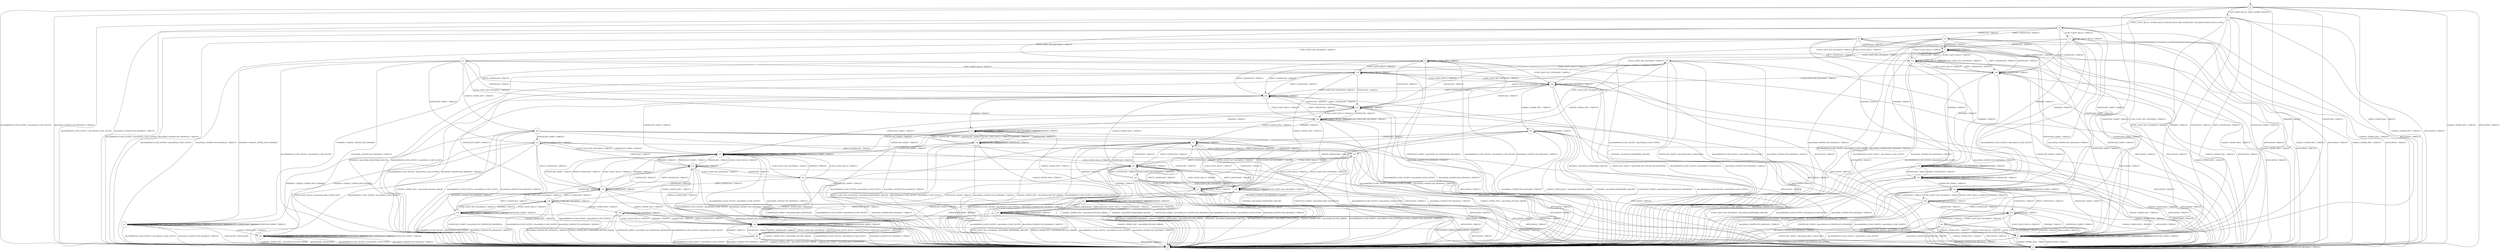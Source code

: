 digraph g {

	s0 [shape="circle" label="s0"];
	s1 [shape="circle" label="s1"];
	s2 [shape="circle" label="s2"];
	s3 [shape="circle" label="s3"];
	s4 [shape="circle" label="s4"];
	s5 [shape="circle" label="s5"];
	s6 [shape="circle" label="s6"];
	s7 [shape="circle" label="s7"];
	s8 [shape="circle" label="s8"];
	s9 [shape="circle" label="s9"];
	s10 [shape="circle" label="s10"];
	s11 [shape="circle" label="s11"];
	s12 [shape="circle" label="s12"];
	s13 [shape="circle" label="s13"];
	s14 [shape="circle" label="s14"];
	s15 [shape="circle" label="s15"];
	s16 [shape="circle" label="s16"];
	s17 [shape="circle" label="s17"];
	s18 [shape="circle" label="s18"];
	s19 [shape="circle" label="s19"];
	s20 [shape="circle" label="s20"];
	s21 [shape="circle" label="s21"];
	s22 [shape="circle" label="s22"];
	s23 [shape="circle" label="s23"];
	s24 [shape="circle" label="s24"];
	s25 [shape="circle" label="s25"];
	s26 [shape="circle" label="s26"];
	s27 [shape="circle" label="s27"];
	s28 [shape="circle" label="s28"];
	s29 [shape="circle" label="s29"];
	s30 [shape="circle" label="s30"];
	s31 [shape="circle" label="s31"];
	s32 [shape="circle" label="s32"];
	s33 [shape="circle" label="s33"];
	s34 [shape="circle" label="s34"];
	s35 [shape="circle" label="s35"];
	s36 [shape="circle" label="s36"];
	s37 [shape="circle" label="s37"];
	s38 [shape="circle" label="s38"];
	s39 [shape="circle" label="s39"];
	s40 [shape="circle" label="s40"];
	s41 [shape="circle" label="s41"];
	s42 [shape="circle" label="s42"];
	s43 [shape="circle" label="s43"];
	s44 [shape="circle" label="s44"];
	s45 [shape="circle" label="s45"];
	s46 [shape="circle" label="s46"];
	s47 [shape="circle" label="s47"];
	s48 [shape="circle" label="s48"];
	s49 [shape="circle" label="s49"];
	s0 -> s2 [label="ECDH_CLIENT_HELLO / HELLO_VERIFY_REQUEST+"];
	s0 -> s4 [label="ECDH_CLIENT_KEY_EXCHANGE / TIMEOUT"];
	s0 -> s1 [label="CHANGE_CIPHER_SPEC / TIMEOUT"];
	s0 -> s4 [label="FINISHED / TIMEOUT"];
	s0 -> s1 [label="APPLICATION / TIMEOUT"];
	s0 -> s4 [label="CERTIFICATE / TIMEOUT"];
	s0 -> s4 [label="EMPTY_CERTIFICATE / TIMEOUT"];
	s0 -> s4 [label="CERTIFICATE_VERIFY / TIMEOUT"];
	s0 -> s3 [label="Alert(WARNING,CLOSE_NOTIFY) / Alert(FATAL,CLOSE_NOTIFY)"];
	s0 -> s3 [label="Alert(FATAL,UNEXPECTED_MESSAGE) / TIMEOUT"];
	s1 -> s1 [label="ECDH_CLIENT_HELLO / TIMEOUT"];
	s1 -> s1 [label="ECDH_CLIENT_KEY_EXCHANGE / TIMEOUT"];
	s1 -> s1 [label="CHANGE_CIPHER_SPEC / TIMEOUT"];
	s1 -> s1 [label="FINISHED / TIMEOUT"];
	s1 -> s1 [label="APPLICATION / TIMEOUT"];
	s1 -> s1 [label="CERTIFICATE / TIMEOUT"];
	s1 -> s1 [label="EMPTY_CERTIFICATE / TIMEOUT"];
	s1 -> s1 [label="CERTIFICATE_VERIFY / TIMEOUT"];
	s1 -> s1 [label="Alert(WARNING,CLOSE_NOTIFY) / TIMEOUT"];
	s1 -> s1 [label="Alert(FATAL,UNEXPECTED_MESSAGE) / TIMEOUT"];
	s2 -> s5 [label="ECDH_CLIENT_HELLO / SERVER_HELLO,CERTIFICATE,ECDHE_SERVER_KEY_EXCHANGE,SERVER_HELLO_DONE"];
	s2 -> s4 [label="ECDH_CLIENT_KEY_EXCHANGE / TIMEOUT"];
	s2 -> s1 [label="CHANGE_CIPHER_SPEC / TIMEOUT"];
	s2 -> s4 [label="FINISHED / TIMEOUT"];
	s2 -> s1 [label="APPLICATION / TIMEOUT"];
	s2 -> s4 [label="CERTIFICATE / TIMEOUT"];
	s2 -> s4 [label="EMPTY_CERTIFICATE / TIMEOUT"];
	s2 -> s4 [label="CERTIFICATE_VERIFY / TIMEOUT"];
	s2 -> s3 [label="Alert(WARNING,CLOSE_NOTIFY) / Alert(FATAL,CLOSE_NOTIFY)"];
	s2 -> s3 [label="Alert(FATAL,UNEXPECTED_MESSAGE) / TIMEOUT"];
	s3 -> s3 [label="ECDH_CLIENT_HELLO / SOCKET_CLOSED"];
	s3 -> s3 [label="ECDH_CLIENT_KEY_EXCHANGE / SOCKET_CLOSED"];
	s3 -> s3 [label="CHANGE_CIPHER_SPEC / SOCKET_CLOSED"];
	s3 -> s3 [label="FINISHED / SOCKET_CLOSED"];
	s3 -> s3 [label="APPLICATION / SOCKET_CLOSED"];
	s3 -> s3 [label="CERTIFICATE / SOCKET_CLOSED"];
	s3 -> s3 [label="EMPTY_CERTIFICATE / SOCKET_CLOSED"];
	s3 -> s3 [label="CERTIFICATE_VERIFY / SOCKET_CLOSED"];
	s3 -> s3 [label="Alert(WARNING,CLOSE_NOTIFY) / SOCKET_CLOSED"];
	s3 -> s3 [label="Alert(FATAL,UNEXPECTED_MESSAGE) / SOCKET_CLOSED"];
	s4 -> s4 [label="ECDH_CLIENT_HELLO / TIMEOUT"];
	s4 -> s4 [label="ECDH_CLIENT_KEY_EXCHANGE / TIMEOUT"];
	s4 -> s1 [label="CHANGE_CIPHER_SPEC / TIMEOUT"];
	s4 -> s4 [label="FINISHED / TIMEOUT"];
	s4 -> s1 [label="APPLICATION / TIMEOUT"];
	s4 -> s4 [label="CERTIFICATE / TIMEOUT"];
	s4 -> s4 [label="EMPTY_CERTIFICATE / TIMEOUT"];
	s4 -> s4 [label="CERTIFICATE_VERIFY / TIMEOUT"];
	s4 -> s3 [label="Alert(WARNING,CLOSE_NOTIFY) / Alert(FATAL,CLOSE_NOTIFY)"];
	s4 -> s3 [label="Alert(FATAL,UNEXPECTED_MESSAGE) / TIMEOUT"];
	s5 -> s17 [label="ECDH_CLIENT_HELLO / TIMEOUT"];
	s5 -> s9 [label="ECDH_CLIENT_KEY_EXCHANGE / TIMEOUT"];
	s5 -> s1 [label="CHANGE_CIPHER_SPEC / TIMEOUT"];
	s5 -> s10 [label="FINISHED / TIMEOUT"];
	s5 -> s1 [label="APPLICATION / TIMEOUT"];
	s5 -> s6 [label="CERTIFICATE / TIMEOUT"];
	s5 -> s14 [label="EMPTY_CERTIFICATE / TIMEOUT"];
	s5 -> s43 [label="CERTIFICATE_VERIFY / TIMEOUT"];
	s5 -> s3 [label="Alert(WARNING,CLOSE_NOTIFY) / Alert(FATAL,CLOSE_NOTIFY)"];
	s5 -> s3 [label="Alert(FATAL,UNEXPECTED_MESSAGE) / TIMEOUT"];
	s6 -> s15 [label="ECDH_CLIENT_HELLO / TIMEOUT"];
	s6 -> s11 [label="ECDH_CLIENT_KEY_EXCHANGE / TIMEOUT"];
	s6 -> s1 [label="CHANGE_CIPHER_SPEC / TIMEOUT"];
	s6 -> s16 [label="FINISHED / TIMEOUT"];
	s6 -> s1 [label="APPLICATION / TIMEOUT"];
	s6 -> s7 [label="CERTIFICATE / TIMEOUT"];
	s6 -> s26 [label="EMPTY_CERTIFICATE / TIMEOUT"];
	s6 -> s4 [label="CERTIFICATE_VERIFY / TIMEOUT"];
	s6 -> s3 [label="Alert(WARNING,CLOSE_NOTIFY) / Alert(FATAL,CLOSE_NOTIFY)"];
	s6 -> s3 [label="Alert(FATAL,UNEXPECTED_MESSAGE) / TIMEOUT"];
	s7 -> s15 [label="ECDH_CLIENT_HELLO / TIMEOUT"];
	s7 -> s8 [label="ECDH_CLIENT_KEY_EXCHANGE / TIMEOUT"];
	s7 -> s1 [label="CHANGE_CIPHER_SPEC / TIMEOUT"];
	s7 -> s16 [label="FINISHED / TIMEOUT"];
	s7 -> s1 [label="APPLICATION / TIMEOUT"];
	s7 -> s7 [label="CERTIFICATE / TIMEOUT"];
	s7 -> s26 [label="EMPTY_CERTIFICATE / TIMEOUT"];
	s7 -> s4 [label="CERTIFICATE_VERIFY / TIMEOUT"];
	s7 -> s3 [label="Alert(WARNING,CLOSE_NOTIFY) / Alert(FATAL,CLOSE_NOTIFY)"];
	s7 -> s3 [label="Alert(FATAL,UNEXPECTED_MESSAGE) / TIMEOUT"];
	s8 -> s18 [label="ECDH_CLIENT_HELLO / TIMEOUT"];
	s8 -> s30 [label="ECDH_CLIENT_KEY_EXCHANGE / TIMEOUT"];
	s8 -> s47 [label="CHANGE_CIPHER_SPEC / TIMEOUT"];
	s8 -> s3 [label="FINISHED / Alert(FATAL,HANDSHAKE_FAILURE)"];
	s8 -> s1 [label="APPLICATION / TIMEOUT"];
	s8 -> s24 [label="CERTIFICATE / TIMEOUT"];
	s8 -> s20 [label="EMPTY_CERTIFICATE / TIMEOUT"];
	s8 -> s3 [label="CERTIFICATE_VERIFY / Alert(FATAL,BAD_CERTIFICATE)"];
	s8 -> s3 [label="Alert(WARNING,CLOSE_NOTIFY) / Alert(FATAL,CLOSE_NOTIFY)"];
	s8 -> s3 [label="Alert(FATAL,UNEXPECTED_MESSAGE) / TIMEOUT"];
	s9 -> s18 [label="ECDH_CLIENT_HELLO / TIMEOUT"];
	s9 -> s19 [label="ECDH_CLIENT_KEY_EXCHANGE / TIMEOUT"];
	s9 -> s9 [label="CHANGE_CIPHER_SPEC / TIMEOUT"];
	s9 -> s13 [label="FINISHED / CHANGE_CIPHER_SPEC,FINISHED"];
	s9 -> s1 [label="APPLICATION / TIMEOUT"];
	s9 -> s24 [label="CERTIFICATE / TIMEOUT"];
	s9 -> s20 [label="EMPTY_CERTIFICATE / TIMEOUT"];
	s9 -> s3 [label="CERTIFICATE_VERIFY / Alert(FATAL,NO_CERTIFICATE_RESERVED)"];
	s9 -> s3 [label="Alert(WARNING,CLOSE_NOTIFY) / Alert(FATAL,CLOSE_NOTIFY)"];
	s9 -> s3 [label="Alert(FATAL,UNEXPECTED_MESSAGE) / TIMEOUT"];
	s10 -> s10 [label="ECDH_CLIENT_HELLO / TIMEOUT"];
	s10 -> s3 [label="ECDH_CLIENT_KEY_EXCHANGE / Alert(FATAL,HANDSHAKE_FAILURE)"];
	s10 -> s1 [label="CHANGE_CIPHER_SPEC / TIMEOUT"];
	s10 -> s10 [label="FINISHED / TIMEOUT"];
	s10 -> s1 [label="APPLICATION / TIMEOUT"];
	s10 -> s10 [label="CERTIFICATE / TIMEOUT"];
	s10 -> s10 [label="EMPTY_CERTIFICATE / TIMEOUT"];
	s10 -> s43 [label="CERTIFICATE_VERIFY / TIMEOUT"];
	s10 -> s3 [label="Alert(WARNING,CLOSE_NOTIFY) / Alert(FATAL,CLOSE_NOTIFY)"];
	s10 -> s3 [label="Alert(FATAL,UNEXPECTED_MESSAGE) / TIMEOUT"];
	s11 -> s18 [label="ECDH_CLIENT_HELLO / TIMEOUT"];
	s11 -> s30 [label="ECDH_CLIENT_KEY_EXCHANGE / TIMEOUT"];
	s11 -> s36 [label="CHANGE_CIPHER_SPEC / TIMEOUT"];
	s11 -> s13 [label="FINISHED / CHANGE_CIPHER_SPEC,FINISHED"];
	s11 -> s1 [label="APPLICATION / TIMEOUT"];
	s11 -> s24 [label="CERTIFICATE / TIMEOUT"];
	s11 -> s20 [label="EMPTY_CERTIFICATE / TIMEOUT"];
	s11 -> s12 [label="CERTIFICATE_VERIFY / TIMEOUT"];
	s11 -> s3 [label="Alert(WARNING,CLOSE_NOTIFY) / Alert(FATAL,CLOSE_NOTIFY)"];
	s11 -> s3 [label="Alert(FATAL,UNEXPECTED_MESSAGE) / TIMEOUT"];
	s12 -> s3 [label="ECDH_CLIENT_HELLO / Alert(FATAL,BAD_CERTIFICATE)"];
	s12 -> s35 [label="ECDH_CLIENT_KEY_EXCHANGE / TIMEOUT"];
	s12 -> s12 [label="CHANGE_CIPHER_SPEC / TIMEOUT"];
	s12 -> s13 [label="FINISHED / CHANGE_CIPHER_SPEC,FINISHED"];
	s12 -> s1 [label="APPLICATION / TIMEOUT"];
	s12 -> s21 [label="CERTIFICATE / TIMEOUT"];
	s12 -> s41 [label="EMPTY_CERTIFICATE / TIMEOUT"];
	s12 -> s35 [label="CERTIFICATE_VERIFY / TIMEOUT"];
	s12 -> s3 [label="Alert(WARNING,CLOSE_NOTIFY) / Alert(FATAL,CLOSE_NOTIFY)"];
	s12 -> s3 [label="Alert(FATAL,UNEXPECTED_MESSAGE) / TIMEOUT"];
	s13 -> s13 [label="ECDH_CLIENT_HELLO / TIMEOUT"];
	s13 -> s13 [label="ECDH_CLIENT_KEY_EXCHANGE / TIMEOUT"];
	s13 -> s42 [label="CHANGE_CIPHER_SPEC / TIMEOUT"];
	s13 -> s13 [label="FINISHED / TIMEOUT"];
	s13 -> s3 [label="APPLICATION / APPLICATION"];
	s13 -> s13 [label="CERTIFICATE / TIMEOUT"];
	s13 -> s13 [label="EMPTY_CERTIFICATE / TIMEOUT"];
	s13 -> s13 [label="CERTIFICATE_VERIFY / TIMEOUT"];
	s13 -> s3 [label="Alert(WARNING,CLOSE_NOTIFY) / Alert(FATAL,CLOSE_NOTIFY)"];
	s13 -> s3 [label="Alert(FATAL,UNEXPECTED_MESSAGE) / TIMEOUT"];
	s14 -> s15 [label="ECDH_CLIENT_HELLO / TIMEOUT"];
	s14 -> s9 [label="ECDH_CLIENT_KEY_EXCHANGE / TIMEOUT"];
	s14 -> s1 [label="CHANGE_CIPHER_SPEC / TIMEOUT"];
	s14 -> s16 [label="FINISHED / TIMEOUT"];
	s14 -> s1 [label="APPLICATION / TIMEOUT"];
	s14 -> s7 [label="CERTIFICATE / TIMEOUT"];
	s14 -> s26 [label="EMPTY_CERTIFICATE / TIMEOUT"];
	s14 -> s4 [label="CERTIFICATE_VERIFY / TIMEOUT"];
	s14 -> s3 [label="Alert(WARNING,CLOSE_NOTIFY) / Alert(FATAL,CLOSE_NOTIFY)"];
	s14 -> s3 [label="Alert(FATAL,UNEXPECTED_MESSAGE) / TIMEOUT"];
	s15 -> s15 [label="ECDH_CLIENT_HELLO / TIMEOUT"];
	s15 -> s15 [label="ECDH_CLIENT_KEY_EXCHANGE / TIMEOUT"];
	s15 -> s1 [label="CHANGE_CIPHER_SPEC / TIMEOUT"];
	s15 -> s16 [label="FINISHED / TIMEOUT"];
	s15 -> s1 [label="APPLICATION / TIMEOUT"];
	s15 -> s7 [label="CERTIFICATE / TIMEOUT"];
	s15 -> s26 [label="EMPTY_CERTIFICATE / TIMEOUT"];
	s15 -> s4 [label="CERTIFICATE_VERIFY / TIMEOUT"];
	s15 -> s3 [label="Alert(WARNING,CLOSE_NOTIFY) / Alert(FATAL,CLOSE_NOTIFY)"];
	s15 -> s3 [label="Alert(FATAL,UNEXPECTED_MESSAGE) / TIMEOUT"];
	s16 -> s16 [label="ECDH_CLIENT_HELLO / TIMEOUT"];
	s16 -> s16 [label="ECDH_CLIENT_KEY_EXCHANGE / TIMEOUT"];
	s16 -> s1 [label="CHANGE_CIPHER_SPEC / TIMEOUT"];
	s16 -> s16 [label="FINISHED / TIMEOUT"];
	s16 -> s1 [label="APPLICATION / TIMEOUT"];
	s16 -> s10 [label="CERTIFICATE / TIMEOUT"];
	s16 -> s10 [label="EMPTY_CERTIFICATE / TIMEOUT"];
	s16 -> s4 [label="CERTIFICATE_VERIFY / TIMEOUT"];
	s16 -> s3 [label="Alert(WARNING,CLOSE_NOTIFY) / Alert(FATAL,CLOSE_NOTIFY)"];
	s16 -> s3 [label="Alert(FATAL,UNEXPECTED_MESSAGE) / TIMEOUT"];
	s17 -> s17 [label="ECDH_CLIENT_HELLO / TIMEOUT"];
	s17 -> s19 [label="ECDH_CLIENT_KEY_EXCHANGE / TIMEOUT"];
	s17 -> s1 [label="CHANGE_CIPHER_SPEC / TIMEOUT"];
	s17 -> s10 [label="FINISHED / TIMEOUT"];
	s17 -> s1 [label="APPLICATION / TIMEOUT"];
	s17 -> s7 [label="CERTIFICATE / TIMEOUT"];
	s17 -> s26 [label="EMPTY_CERTIFICATE / TIMEOUT"];
	s17 -> s43 [label="CERTIFICATE_VERIFY / TIMEOUT"];
	s17 -> s3 [label="Alert(WARNING,CLOSE_NOTIFY) / Alert(FATAL,CLOSE_NOTIFY)"];
	s17 -> s3 [label="Alert(FATAL,UNEXPECTED_MESSAGE) / TIMEOUT"];
	s18 -> s18 [label="ECDH_CLIENT_HELLO / TIMEOUT"];
	s18 -> s19 [label="ECDH_CLIENT_KEY_EXCHANGE / TIMEOUT"];
	s18 -> s37 [label="CHANGE_CIPHER_SPEC / TIMEOUT"];
	s18 -> s3 [label="FINISHED / Alert(FATAL,HANDSHAKE_FAILURE)"];
	s18 -> s1 [label="APPLICATION / TIMEOUT"];
	s18 -> s24 [label="CERTIFICATE / TIMEOUT"];
	s18 -> s20 [label="EMPTY_CERTIFICATE / TIMEOUT"];
	s18 -> s33 [label="CERTIFICATE_VERIFY / TIMEOUT"];
	s18 -> s3 [label="Alert(WARNING,CLOSE_NOTIFY) / Alert(FATAL,CLOSE_NOTIFY)"];
	s18 -> s3 [label="Alert(FATAL,UNEXPECTED_MESSAGE) / TIMEOUT"];
	s19 -> s18 [label="ECDH_CLIENT_HELLO / TIMEOUT"];
	s19 -> s19 [label="ECDH_CLIENT_KEY_EXCHANGE / TIMEOUT"];
	s19 -> s40 [label="CHANGE_CIPHER_SPEC / TIMEOUT"];
	s19 -> s3 [label="FINISHED / Alert(FATAL,HANDSHAKE_FAILURE)"];
	s19 -> s1 [label="APPLICATION / TIMEOUT"];
	s19 -> s24 [label="CERTIFICATE / TIMEOUT"];
	s19 -> s20 [label="EMPTY_CERTIFICATE / TIMEOUT"];
	s19 -> s3 [label="CERTIFICATE_VERIFY / Alert(FATAL,NO_CERTIFICATE_RESERVED)"];
	s19 -> s3 [label="Alert(WARNING,CLOSE_NOTIFY) / Alert(FATAL,CLOSE_NOTIFY)"];
	s19 -> s3 [label="Alert(FATAL,UNEXPECTED_MESSAGE) / TIMEOUT"];
	s20 -> s30 [label="ECDH_CLIENT_HELLO / TIMEOUT"];
	s20 -> s19 [label="ECDH_CLIENT_KEY_EXCHANGE / TIMEOUT"];
	s20 -> s27 [label="CHANGE_CIPHER_SPEC / TIMEOUT"];
	s20 -> s31 [label="FINISHED / TIMEOUT"];
	s20 -> s1 [label="APPLICATION / TIMEOUT"];
	s20 -> s24 [label="CERTIFICATE / TIMEOUT"];
	s20 -> s20 [label="EMPTY_CERTIFICATE / TIMEOUT"];
	s20 -> s35 [label="CERTIFICATE_VERIFY / TIMEOUT"];
	s20 -> s3 [label="Alert(WARNING,CLOSE_NOTIFY) / Alert(FATAL,CLOSE_NOTIFY)"];
	s20 -> s3 [label="Alert(FATAL,UNEXPECTED_MESSAGE) / TIMEOUT"];
	s21 -> s35 [label="ECDH_CLIENT_HELLO / TIMEOUT"];
	s21 -> s23 [label="ECDH_CLIENT_KEY_EXCHANGE / TIMEOUT"];
	s21 -> s22 [label="CHANGE_CIPHER_SPEC / TIMEOUT"];
	s21 -> s35 [label="FINISHED / TIMEOUT"];
	s21 -> s1 [label="APPLICATION / TIMEOUT"];
	s21 -> s21 [label="CERTIFICATE / TIMEOUT"];
	s21 -> s41 [label="EMPTY_CERTIFICATE / TIMEOUT"];
	s21 -> s35 [label="CERTIFICATE_VERIFY / TIMEOUT"];
	s21 -> s3 [label="Alert(WARNING,CLOSE_NOTIFY) / Alert(FATAL,CLOSE_NOTIFY)"];
	s21 -> s3 [label="Alert(FATAL,UNEXPECTED_MESSAGE) / TIMEOUT"];
	s22 -> s22 [label="ECDH_CLIENT_HELLO / TIMEOUT"];
	s22 -> s49 [label="ECDH_CLIENT_KEY_EXCHANGE / TIMEOUT"];
	s22 -> s3 [label="CHANGE_CIPHER_SPEC / Alert(FATAL,DECODE_ERROR)"];
	s22 -> s22 [label="FINISHED / TIMEOUT"];
	s22 -> s1 [label="APPLICATION / TIMEOUT"];
	s22 -> s22 [label="CERTIFICATE / TIMEOUT"];
	s22 -> s22 [label="EMPTY_CERTIFICATE / TIMEOUT"];
	s22 -> s22 [label="CERTIFICATE_VERIFY / TIMEOUT"];
	s22 -> s3 [label="Alert(WARNING,CLOSE_NOTIFY) / Alert(FATAL,CLOSE_NOTIFY)"];
	s22 -> s3 [label="Alert(FATAL,UNEXPECTED_MESSAGE) / TIMEOUT"];
	s23 -> s35 [label="ECDH_CLIENT_HELLO / TIMEOUT"];
	s23 -> s35 [label="ECDH_CLIENT_KEY_EXCHANGE / TIMEOUT"];
	s23 -> s49 [label="CHANGE_CIPHER_SPEC / TIMEOUT"];
	s23 -> s35 [label="FINISHED / TIMEOUT"];
	s23 -> s1 [label="APPLICATION / TIMEOUT"];
	s23 -> s21 [label="CERTIFICATE / TIMEOUT"];
	s23 -> s41 [label="EMPTY_CERTIFICATE / TIMEOUT"];
	s23 -> s3 [label="CERTIFICATE_VERIFY / Alert(FATAL,BAD_CERTIFICATE)"];
	s23 -> s3 [label="Alert(WARNING,CLOSE_NOTIFY) / Alert(FATAL,CLOSE_NOTIFY)"];
	s23 -> s3 [label="Alert(FATAL,UNEXPECTED_MESSAGE) / TIMEOUT"];
	s24 -> s30 [label="ECDH_CLIENT_HELLO / TIMEOUT"];
	s24 -> s8 [label="ECDH_CLIENT_KEY_EXCHANGE / TIMEOUT"];
	s24 -> s25 [label="CHANGE_CIPHER_SPEC / TIMEOUT"];
	s24 -> s31 [label="FINISHED / TIMEOUT"];
	s24 -> s1 [label="APPLICATION / TIMEOUT"];
	s24 -> s24 [label="CERTIFICATE / TIMEOUT"];
	s24 -> s20 [label="EMPTY_CERTIFICATE / TIMEOUT"];
	s24 -> s35 [label="CERTIFICATE_VERIFY / TIMEOUT"];
	s24 -> s3 [label="Alert(WARNING,CLOSE_NOTIFY) / Alert(FATAL,CLOSE_NOTIFY)"];
	s24 -> s3 [label="Alert(FATAL,UNEXPECTED_MESSAGE) / TIMEOUT"];
	s25 -> s28 [label="ECDH_CLIENT_HELLO / TIMEOUT"];
	s25 -> s47 [label="ECDH_CLIENT_KEY_EXCHANGE / TIMEOUT"];
	s25 -> s3 [label="CHANGE_CIPHER_SPEC / Alert(FATAL,DECODE_ERROR)"];
	s25 -> s32 [label="FINISHED / TIMEOUT"];
	s25 -> s1 [label="APPLICATION / TIMEOUT"];
	s25 -> s25 [label="CERTIFICATE / TIMEOUT"];
	s25 -> s27 [label="EMPTY_CERTIFICATE / TIMEOUT"];
	s25 -> s22 [label="CERTIFICATE_VERIFY / TIMEOUT"];
	s25 -> s3 [label="Alert(WARNING,CLOSE_NOTIFY) / Alert(FATAL,CLOSE_NOTIFY)"];
	s25 -> s3 [label="Alert(FATAL,UNEXPECTED_MESSAGE) / TIMEOUT"];
	s26 -> s15 [label="ECDH_CLIENT_HELLO / TIMEOUT"];
	s26 -> s19 [label="ECDH_CLIENT_KEY_EXCHANGE / TIMEOUT"];
	s26 -> s1 [label="CHANGE_CIPHER_SPEC / TIMEOUT"];
	s26 -> s16 [label="FINISHED / TIMEOUT"];
	s26 -> s1 [label="APPLICATION / TIMEOUT"];
	s26 -> s7 [label="CERTIFICATE / TIMEOUT"];
	s26 -> s26 [label="EMPTY_CERTIFICATE / TIMEOUT"];
	s26 -> s4 [label="CERTIFICATE_VERIFY / TIMEOUT"];
	s26 -> s3 [label="Alert(WARNING,CLOSE_NOTIFY) / Alert(FATAL,CLOSE_NOTIFY)"];
	s26 -> s3 [label="Alert(FATAL,UNEXPECTED_MESSAGE) / TIMEOUT"];
	s27 -> s28 [label="ECDH_CLIENT_HELLO / TIMEOUT"];
	s27 -> s29 [label="ECDH_CLIENT_KEY_EXCHANGE / TIMEOUT"];
	s27 -> s3 [label="CHANGE_CIPHER_SPEC / Alert(FATAL,DECODE_ERROR)"];
	s27 -> s32 [label="FINISHED / TIMEOUT"];
	s27 -> s1 [label="APPLICATION / TIMEOUT"];
	s27 -> s25 [label="CERTIFICATE / TIMEOUT"];
	s27 -> s27 [label="EMPTY_CERTIFICATE / TIMEOUT"];
	s27 -> s22 [label="CERTIFICATE_VERIFY / TIMEOUT"];
	s27 -> s3 [label="Alert(WARNING,CLOSE_NOTIFY) / Alert(FATAL,CLOSE_NOTIFY)"];
	s27 -> s3 [label="Alert(FATAL,UNEXPECTED_MESSAGE) / TIMEOUT"];
	s28 -> s28 [label="ECDH_CLIENT_HELLO / TIMEOUT"];
	s28 -> s28 [label="ECDH_CLIENT_KEY_EXCHANGE / TIMEOUT"];
	s28 -> s3 [label="CHANGE_CIPHER_SPEC / Alert(FATAL,DECODE_ERROR)"];
	s28 -> s32 [label="FINISHED / TIMEOUT"];
	s28 -> s1 [label="APPLICATION / TIMEOUT"];
	s28 -> s25 [label="CERTIFICATE / TIMEOUT"];
	s28 -> s27 [label="EMPTY_CERTIFICATE / TIMEOUT"];
	s28 -> s22 [label="CERTIFICATE_VERIFY / TIMEOUT"];
	s28 -> s3 [label="Alert(WARNING,CLOSE_NOTIFY) / Alert(FATAL,CLOSE_NOTIFY)"];
	s28 -> s3 [label="Alert(FATAL,UNEXPECTED_MESSAGE) / TIMEOUT"];
	s29 -> s37 [label="ECDH_CLIENT_HELLO / TIMEOUT"];
	s29 -> s28 [label="ECDH_CLIENT_KEY_EXCHANGE / TIMEOUT"];
	s29 -> s3 [label="CHANGE_CIPHER_SPEC / Alert(FATAL,DECODE_ERROR)"];
	s29 -> s3 [label="FINISHED / Alert(FATAL,HANDSHAKE_FAILURE)"];
	s29 -> s1 [label="APPLICATION / TIMEOUT"];
	s29 -> s25 [label="CERTIFICATE / TIMEOUT"];
	s29 -> s27 [label="EMPTY_CERTIFICATE / TIMEOUT"];
	s29 -> s3 [label="CERTIFICATE_VERIFY / Alert(FATAL,NO_CERTIFICATE_RESERVED)"];
	s29 -> s3 [label="Alert(WARNING,CLOSE_NOTIFY) / Alert(FATAL,CLOSE_NOTIFY)"];
	s29 -> s3 [label="Alert(FATAL,UNEXPECTED_MESSAGE) / TIMEOUT"];
	s30 -> s30 [label="ECDH_CLIENT_HELLO / TIMEOUT"];
	s30 -> s30 [label="ECDH_CLIENT_KEY_EXCHANGE / TIMEOUT"];
	s30 -> s28 [label="CHANGE_CIPHER_SPEC / TIMEOUT"];
	s30 -> s31 [label="FINISHED / TIMEOUT"];
	s30 -> s1 [label="APPLICATION / TIMEOUT"];
	s30 -> s24 [label="CERTIFICATE / TIMEOUT"];
	s30 -> s20 [label="EMPTY_CERTIFICATE / TIMEOUT"];
	s30 -> s35 [label="CERTIFICATE_VERIFY / TIMEOUT"];
	s30 -> s3 [label="Alert(WARNING,CLOSE_NOTIFY) / Alert(FATAL,CLOSE_NOTIFY)"];
	s30 -> s3 [label="Alert(FATAL,UNEXPECTED_MESSAGE) / TIMEOUT"];
	s31 -> s31 [label="ECDH_CLIENT_HELLO / TIMEOUT"];
	s31 -> s31 [label="ECDH_CLIENT_KEY_EXCHANGE / TIMEOUT"];
	s31 -> s32 [label="CHANGE_CIPHER_SPEC / TIMEOUT"];
	s31 -> s31 [label="FINISHED / TIMEOUT"];
	s31 -> s1 [label="APPLICATION / TIMEOUT"];
	s31 -> s38 [label="CERTIFICATE / TIMEOUT"];
	s31 -> s38 [label="EMPTY_CERTIFICATE / TIMEOUT"];
	s31 -> s35 [label="CERTIFICATE_VERIFY / TIMEOUT"];
	s31 -> s3 [label="Alert(WARNING,CLOSE_NOTIFY) / Alert(FATAL,CLOSE_NOTIFY)"];
	s31 -> s3 [label="Alert(FATAL,UNEXPECTED_MESSAGE) / TIMEOUT"];
	s32 -> s32 [label="ECDH_CLIENT_HELLO / TIMEOUT"];
	s32 -> s32 [label="ECDH_CLIENT_KEY_EXCHANGE / TIMEOUT"];
	s32 -> s3 [label="CHANGE_CIPHER_SPEC / Alert(FATAL,DECODE_ERROR)"];
	s32 -> s32 [label="FINISHED / TIMEOUT"];
	s32 -> s1 [label="APPLICATION / TIMEOUT"];
	s32 -> s39 [label="CERTIFICATE / TIMEOUT"];
	s32 -> s39 [label="EMPTY_CERTIFICATE / TIMEOUT"];
	s32 -> s22 [label="CERTIFICATE_VERIFY / TIMEOUT"];
	s32 -> s3 [label="Alert(WARNING,CLOSE_NOTIFY) / Alert(FATAL,CLOSE_NOTIFY)"];
	s32 -> s3 [label="Alert(FATAL,UNEXPECTED_MESSAGE) / TIMEOUT"];
	s33 -> s33 [label="ECDH_CLIENT_HELLO / TIMEOUT"];
	s33 -> s34 [label="ECDH_CLIENT_KEY_EXCHANGE / TIMEOUT"];
	s33 -> s22 [label="CHANGE_CIPHER_SPEC / TIMEOUT"];
	s33 -> s33 [label="FINISHED / TIMEOUT"];
	s33 -> s1 [label="APPLICATION / TIMEOUT"];
	s33 -> s21 [label="CERTIFICATE / TIMEOUT"];
	s33 -> s41 [label="EMPTY_CERTIFICATE / TIMEOUT"];
	s33 -> s33 [label="CERTIFICATE_VERIFY / TIMEOUT"];
	s33 -> s3 [label="Alert(WARNING,CLOSE_NOTIFY) / Alert(FATAL,CLOSE_NOTIFY)"];
	s33 -> s3 [label="Alert(FATAL,UNEXPECTED_MESSAGE) / TIMEOUT"];
	s34 -> s33 [label="ECDH_CLIENT_HELLO / TIMEOUT"];
	s34 -> s34 [label="ECDH_CLIENT_KEY_EXCHANGE / TIMEOUT"];
	s34 -> s48 [label="CHANGE_CIPHER_SPEC / TIMEOUT"];
	s34 -> s33 [label="FINISHED / TIMEOUT"];
	s34 -> s1 [label="APPLICATION / TIMEOUT"];
	s34 -> s21 [label="CERTIFICATE / TIMEOUT"];
	s34 -> s41 [label="EMPTY_CERTIFICATE / TIMEOUT"];
	s34 -> s3 [label="CERTIFICATE_VERIFY / Alert(FATAL,NO_CERTIFICATE_RESERVED)"];
	s34 -> s3 [label="Alert(WARNING,CLOSE_NOTIFY) / Alert(FATAL,CLOSE_NOTIFY)"];
	s34 -> s3 [label="Alert(FATAL,UNEXPECTED_MESSAGE) / TIMEOUT"];
	s35 -> s35 [label="ECDH_CLIENT_HELLO / TIMEOUT"];
	s35 -> s35 [label="ECDH_CLIENT_KEY_EXCHANGE / TIMEOUT"];
	s35 -> s22 [label="CHANGE_CIPHER_SPEC / TIMEOUT"];
	s35 -> s35 [label="FINISHED / TIMEOUT"];
	s35 -> s1 [label="APPLICATION / TIMEOUT"];
	s35 -> s21 [label="CERTIFICATE / TIMEOUT"];
	s35 -> s41 [label="EMPTY_CERTIFICATE / TIMEOUT"];
	s35 -> s35 [label="CERTIFICATE_VERIFY / TIMEOUT"];
	s35 -> s3 [label="Alert(WARNING,CLOSE_NOTIFY) / Alert(FATAL,CLOSE_NOTIFY)"];
	s35 -> s3 [label="Alert(FATAL,UNEXPECTED_MESSAGE) / TIMEOUT"];
	s36 -> s37 [label="ECDH_CLIENT_HELLO / TIMEOUT"];
	s36 -> s28 [label="ECDH_CLIENT_KEY_EXCHANGE / TIMEOUT"];
	s36 -> s3 [label="CHANGE_CIPHER_SPEC / Alert(FATAL,DECODE_ERROR)"];
	s36 -> s42 [label="FINISHED / CHANGE_CIPHER_SPEC,FINISHED"];
	s36 -> s1 [label="APPLICATION / TIMEOUT"];
	s36 -> s25 [label="CERTIFICATE / TIMEOUT"];
	s36 -> s27 [label="EMPTY_CERTIFICATE / TIMEOUT"];
	s36 -> s12 [label="CERTIFICATE_VERIFY / TIMEOUT"];
	s36 -> s3 [label="Alert(WARNING,CLOSE_NOTIFY) / Alert(FATAL,CLOSE_NOTIFY)"];
	s36 -> s3 [label="Alert(FATAL,UNEXPECTED_MESSAGE) / TIMEOUT"];
	s37 -> s37 [label="ECDH_CLIENT_HELLO / TIMEOUT"];
	s37 -> s40 [label="ECDH_CLIENT_KEY_EXCHANGE / TIMEOUT"];
	s37 -> s3 [label="CHANGE_CIPHER_SPEC / Alert(FATAL,DECODE_ERROR)"];
	s37 -> s3 [label="FINISHED / Alert(FATAL,HANDSHAKE_FAILURE)"];
	s37 -> s1 [label="APPLICATION / TIMEOUT"];
	s37 -> s25 [label="CERTIFICATE / TIMEOUT"];
	s37 -> s27 [label="EMPTY_CERTIFICATE / TIMEOUT"];
	s37 -> s22 [label="CERTIFICATE_VERIFY / TIMEOUT"];
	s37 -> s3 [label="Alert(WARNING,CLOSE_NOTIFY) / Alert(FATAL,CLOSE_NOTIFY)"];
	s37 -> s3 [label="Alert(FATAL,UNEXPECTED_MESSAGE) / TIMEOUT"];
	s38 -> s31 [label="ECDH_CLIENT_HELLO / TIMEOUT"];
	s38 -> s3 [label="ECDH_CLIENT_KEY_EXCHANGE / Alert(FATAL,HANDSHAKE_FAILURE)"];
	s38 -> s39 [label="CHANGE_CIPHER_SPEC / TIMEOUT"];
	s38 -> s31 [label="FINISHED / TIMEOUT"];
	s38 -> s1 [label="APPLICATION / TIMEOUT"];
	s38 -> s38 [label="CERTIFICATE / TIMEOUT"];
	s38 -> s38 [label="EMPTY_CERTIFICATE / TIMEOUT"];
	s38 -> s35 [label="CERTIFICATE_VERIFY / TIMEOUT"];
	s38 -> s3 [label="Alert(WARNING,CLOSE_NOTIFY) / Alert(FATAL,CLOSE_NOTIFY)"];
	s38 -> s3 [label="Alert(FATAL,UNEXPECTED_MESSAGE) / TIMEOUT"];
	s39 -> s32 [label="ECDH_CLIENT_HELLO / TIMEOUT"];
	s39 -> s3 [label="ECDH_CLIENT_KEY_EXCHANGE / Alert(FATAL,HANDSHAKE_FAILURE)"];
	s39 -> s3 [label="CHANGE_CIPHER_SPEC / Alert(FATAL,DECODE_ERROR)"];
	s39 -> s32 [label="FINISHED / TIMEOUT"];
	s39 -> s1 [label="APPLICATION / TIMEOUT"];
	s39 -> s39 [label="CERTIFICATE / TIMEOUT"];
	s39 -> s39 [label="EMPTY_CERTIFICATE / TIMEOUT"];
	s39 -> s22 [label="CERTIFICATE_VERIFY / TIMEOUT"];
	s39 -> s3 [label="Alert(WARNING,CLOSE_NOTIFY) / Alert(FATAL,CLOSE_NOTIFY)"];
	s39 -> s3 [label="Alert(FATAL,UNEXPECTED_MESSAGE) / TIMEOUT"];
	s40 -> s37 [label="ECDH_CLIENT_HELLO / TIMEOUT"];
	s40 -> s40 [label="ECDH_CLIENT_KEY_EXCHANGE / TIMEOUT"];
	s40 -> s3 [label="CHANGE_CIPHER_SPEC / Alert(FATAL,DECODE_ERROR)"];
	s40 -> s3 [label="FINISHED / Alert(FATAL,HANDSHAKE_FAILURE)"];
	s40 -> s1 [label="APPLICATION / TIMEOUT"];
	s40 -> s25 [label="CERTIFICATE / TIMEOUT"];
	s40 -> s27 [label="EMPTY_CERTIFICATE / TIMEOUT"];
	s40 -> s3 [label="CERTIFICATE_VERIFY / Alert(FATAL,NO_CERTIFICATE_RESERVED)"];
	s40 -> s3 [label="Alert(WARNING,CLOSE_NOTIFY) / Alert(FATAL,CLOSE_NOTIFY)"];
	s40 -> s3 [label="Alert(FATAL,UNEXPECTED_MESSAGE) / TIMEOUT"];
	s41 -> s35 [label="ECDH_CLIENT_HELLO / TIMEOUT"];
	s41 -> s34 [label="ECDH_CLIENT_KEY_EXCHANGE / TIMEOUT"];
	s41 -> s22 [label="CHANGE_CIPHER_SPEC / TIMEOUT"];
	s41 -> s35 [label="FINISHED / TIMEOUT"];
	s41 -> s1 [label="APPLICATION / TIMEOUT"];
	s41 -> s21 [label="CERTIFICATE / TIMEOUT"];
	s41 -> s41 [label="EMPTY_CERTIFICATE / TIMEOUT"];
	s41 -> s35 [label="CERTIFICATE_VERIFY / TIMEOUT"];
	s41 -> s3 [label="Alert(WARNING,CLOSE_NOTIFY) / Alert(FATAL,CLOSE_NOTIFY)"];
	s41 -> s3 [label="Alert(FATAL,UNEXPECTED_MESSAGE) / TIMEOUT"];
	s42 -> s42 [label="ECDH_CLIENT_HELLO / TIMEOUT"];
	s42 -> s42 [label="ECDH_CLIENT_KEY_EXCHANGE / TIMEOUT"];
	s42 -> s3 [label="CHANGE_CIPHER_SPEC / Alert(FATAL,DECODE_ERROR)"];
	s42 -> s42 [label="FINISHED / TIMEOUT"];
	s42 -> s3 [label="APPLICATION / APPLICATION"];
	s42 -> s42 [label="CERTIFICATE / TIMEOUT"];
	s42 -> s42 [label="EMPTY_CERTIFICATE / TIMEOUT"];
	s42 -> s42 [label="CERTIFICATE_VERIFY / TIMEOUT"];
	s42 -> s3 [label="Alert(WARNING,CLOSE_NOTIFY) / Alert(FATAL,CLOSE_NOTIFY)"];
	s42 -> s3 [label="Alert(FATAL,UNEXPECTED_MESSAGE) / TIMEOUT"];
	s43 -> s43 [label="ECDH_CLIENT_HELLO / TIMEOUT"];
	s43 -> s44 [label="ECDH_CLIENT_KEY_EXCHANGE / TIMEOUT"];
	s43 -> s1 [label="CHANGE_CIPHER_SPEC / TIMEOUT"];
	s43 -> s43 [label="FINISHED / TIMEOUT"];
	s43 -> s1 [label="APPLICATION / TIMEOUT"];
	s43 -> s45 [label="CERTIFICATE / TIMEOUT"];
	s43 -> s43 [label="EMPTY_CERTIFICATE / TIMEOUT"];
	s43 -> s43 [label="CERTIFICATE_VERIFY / TIMEOUT"];
	s43 -> s3 [label="Alert(WARNING,CLOSE_NOTIFY) / Alert(FATAL,CLOSE_NOTIFY)"];
	s43 -> s3 [label="Alert(FATAL,UNEXPECTED_MESSAGE) / TIMEOUT"];
	s44 -> s43 [label="ECDH_CLIENT_HELLO / TIMEOUT"];
	s44 -> s44 [label="ECDH_CLIENT_KEY_EXCHANGE / TIMEOUT"];
	s44 -> s1 [label="CHANGE_CIPHER_SPEC / TIMEOUT"];
	s44 -> s43 [label="FINISHED / TIMEOUT"];
	s44 -> s1 [label="APPLICATION / TIMEOUT"];
	s44 -> s45 [label="CERTIFICATE / TIMEOUT"];
	s44 -> s43 [label="EMPTY_CERTIFICATE / TIMEOUT"];
	s44 -> s3 [label="CERTIFICATE_VERIFY / Alert(FATAL,NO_CERTIFICATE_RESERVED)"];
	s44 -> s3 [label="Alert(WARNING,CLOSE_NOTIFY) / Alert(FATAL,CLOSE_NOTIFY)"];
	s44 -> s3 [label="Alert(FATAL,UNEXPECTED_MESSAGE) / TIMEOUT"];
	s45 -> s4 [label="ECDH_CLIENT_HELLO / TIMEOUT"];
	s45 -> s46 [label="ECDH_CLIENT_KEY_EXCHANGE / TIMEOUT"];
	s45 -> s1 [label="CHANGE_CIPHER_SPEC / TIMEOUT"];
	s45 -> s4 [label="FINISHED / TIMEOUT"];
	s45 -> s1 [label="APPLICATION / TIMEOUT"];
	s45 -> s45 [label="CERTIFICATE / TIMEOUT"];
	s45 -> s43 [label="EMPTY_CERTIFICATE / TIMEOUT"];
	s45 -> s4 [label="CERTIFICATE_VERIFY / TIMEOUT"];
	s45 -> s3 [label="Alert(WARNING,CLOSE_NOTIFY) / Alert(FATAL,CLOSE_NOTIFY)"];
	s45 -> s3 [label="Alert(FATAL,UNEXPECTED_MESSAGE) / TIMEOUT"];
	s46 -> s4 [label="ECDH_CLIENT_HELLO / TIMEOUT"];
	s46 -> s4 [label="ECDH_CLIENT_KEY_EXCHANGE / TIMEOUT"];
	s46 -> s1 [label="CHANGE_CIPHER_SPEC / TIMEOUT"];
	s46 -> s4 [label="FINISHED / TIMEOUT"];
	s46 -> s1 [label="APPLICATION / TIMEOUT"];
	s46 -> s45 [label="CERTIFICATE / TIMEOUT"];
	s46 -> s43 [label="EMPTY_CERTIFICATE / TIMEOUT"];
	s46 -> s3 [label="CERTIFICATE_VERIFY / Alert(FATAL,BAD_CERTIFICATE)"];
	s46 -> s3 [label="Alert(WARNING,CLOSE_NOTIFY) / Alert(FATAL,CLOSE_NOTIFY)"];
	s46 -> s3 [label="Alert(FATAL,UNEXPECTED_MESSAGE) / TIMEOUT"];
	s47 -> s37 [label="ECDH_CLIENT_HELLO / TIMEOUT"];
	s47 -> s28 [label="ECDH_CLIENT_KEY_EXCHANGE / TIMEOUT"];
	s47 -> s3 [label="CHANGE_CIPHER_SPEC / Alert(FATAL,DECODE_ERROR)"];
	s47 -> s3 [label="FINISHED / Alert(FATAL,HANDSHAKE_FAILURE)"];
	s47 -> s1 [label="APPLICATION / TIMEOUT"];
	s47 -> s25 [label="CERTIFICATE / TIMEOUT"];
	s47 -> s27 [label="EMPTY_CERTIFICATE / TIMEOUT"];
	s47 -> s3 [label="CERTIFICATE_VERIFY / Alert(FATAL,BAD_CERTIFICATE)"];
	s47 -> s3 [label="Alert(WARNING,CLOSE_NOTIFY) / Alert(FATAL,CLOSE_NOTIFY)"];
	s47 -> s3 [label="Alert(FATAL,UNEXPECTED_MESSAGE) / TIMEOUT"];
	s48 -> s22 [label="ECDH_CLIENT_HELLO / TIMEOUT"];
	s48 -> s48 [label="ECDH_CLIENT_KEY_EXCHANGE / TIMEOUT"];
	s48 -> s3 [label="CHANGE_CIPHER_SPEC / Alert(FATAL,DECODE_ERROR)"];
	s48 -> s22 [label="FINISHED / TIMEOUT"];
	s48 -> s1 [label="APPLICATION / TIMEOUT"];
	s48 -> s22 [label="CERTIFICATE / TIMEOUT"];
	s48 -> s22 [label="EMPTY_CERTIFICATE / TIMEOUT"];
	s48 -> s3 [label="CERTIFICATE_VERIFY / Alert(FATAL,NO_CERTIFICATE_RESERVED)"];
	s48 -> s3 [label="Alert(WARNING,CLOSE_NOTIFY) / Alert(FATAL,CLOSE_NOTIFY)"];
	s48 -> s3 [label="Alert(FATAL,UNEXPECTED_MESSAGE) / TIMEOUT"];
	s49 -> s22 [label="ECDH_CLIENT_HELLO / TIMEOUT"];
	s49 -> s22 [label="ECDH_CLIENT_KEY_EXCHANGE / TIMEOUT"];
	s49 -> s3 [label="CHANGE_CIPHER_SPEC / Alert(FATAL,DECODE_ERROR)"];
	s49 -> s22 [label="FINISHED / TIMEOUT"];
	s49 -> s1 [label="APPLICATION / TIMEOUT"];
	s49 -> s22 [label="CERTIFICATE / TIMEOUT"];
	s49 -> s22 [label="EMPTY_CERTIFICATE / TIMEOUT"];
	s49 -> s3 [label="CERTIFICATE_VERIFY / Alert(FATAL,BAD_CERTIFICATE)"];
	s49 -> s3 [label="Alert(WARNING,CLOSE_NOTIFY) / Alert(FATAL,CLOSE_NOTIFY)"];
	s49 -> s3 [label="Alert(FATAL,UNEXPECTED_MESSAGE) / TIMEOUT"];

__start0 [label="" shape="none" width="0" height="0"];
__start0 -> s0;

}
